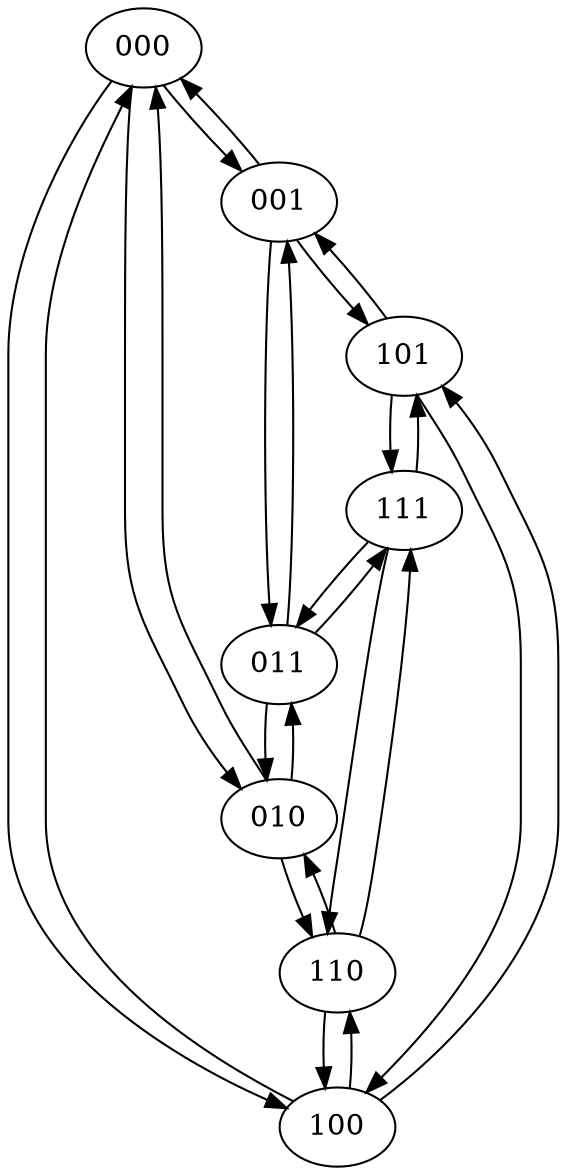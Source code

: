 digraph dsgraph {
	node [label="\N"];
	graph [bb="0,0,262,556"];
	000 [pos="65,537", width="0.75", height="0.52778"];
	001 [pos="129,463", width="0.75", height="0.52778"];
	010 [pos="129,167", width="0.75", height="0.52778"];
	011 [pos="129,241", width="0.75", height="0.52778"];
	100 [pos="159,19", width="0.75", height="0.52778"];
	101 [pos="189,389", width="0.75", height="0.52778"];
	110 [pos="159,93", width="0.75", height="0.52778"];
	111 [pos="189,315", width="0.75", height="0.52778"];
	001 -> 000 [index=1, pos="e,83.148,522.38 119.33,480.99 111.51,491.21 100.48,504.09 90.33,514.92"];
	010 -> 000 [index=2, pos="e,70.819,518.31 121.04,185.51 105.29,212.5 74,264.89 74,315 74,389 74,389 74,389 74,430.42 74,478.36 71.753,508.19"];
	000 -> 001 [index=1, pos="e,111.19,477.28 74.614,519.09 82.508,508.76 93.689,495.7 103.94,484.79"];
	011 -> 001 [index=2, pos="e,132.98,444.07 132.98,259.88 136.4,298.67 136.65,387.56 133.74,433.82"];
	000 -> 010 [index=2, pos="e,112.07,182.05 59.181,518.31 56,490.23 56,435.51 56,389 56,389 56,389 56,315 56,267.56 84.047,218.07 105.62,190.04"];
	011 -> 010 [index=1, pos="e,123.05,185.67 123.05,222.33 122.28,214.26 122.07,204.65 122.4,195.71"];
	001 -> 011 [index=2, pos="e,125.02,259.88 125.02,444.07 121.6,405.24 121.35,316.35 124.26,270.13"];
	010 -> 011 [index=1, pos="e,134.95,222.33 134.95,185.67 135.72,193.73 135.93,203.35 135.6,212.28"];
	101 -> 100 [index=1, pos="e,172.66,35.479 196.96,370.49 212.71,343.5 244,291.11 244,241 244,241 244,241 244,167 244,116.86 205.07,69.96 179.72,42.898"];
	110 -> 100 [index=2, pos="e,153.05,37.667 153.05,74.327 152.28,66.264 152.07,56.648 152.4,47.711"];
	100 -> 101 [index=1, pos="e,205.93,373.95 179.36,31.535 209.67,55.092 262,108.86 262,167 262,241 262,241 262,241 262,288.44 233.95,337.93 212.38,365.96"];
	111 -> 101 [index=2, pos="e,194.95,370.33 194.95,333.67 195.72,341.73 195.93,351.35 195.6,360.28"];
	100 -> 110 [index=2, pos="e,164.95,74.327 164.95,37.667 165.72,45.729 165.93,55.345 165.6,64.282"];
	111 -> 110 [index=1, pos="e,157.59,112.28 182.55,296.45 173.89,257.88 161.57,168.74 158.21,122.31"];
	101 -> 111 [index=2, pos="e,183.05,333.67 183.05,370.33 182.28,362.26 182.07,352.65 182.4,343.71"];
	110 -> 111 [index=1, pos="e,190.4,295.69 165.44,111.48 174.1,150.01 186.42,239.19 189.79,285.65"];
	000 -> 100 [index=3, pos="e,134.55,27.194 49.181,521.32 29.562,495.07 0,440.1 0,389 0,389 0,389 0,167 0,99.233 78.537,52.047 125.36,31.139"];
	100 -> 000 [index=3, pos="e,58.772,518.23 137.36,30.716 97.61,51.405 18,98.771 18,167 18,389 18,389 18,389 18,433.18 40.1,480.26 54.302,509.16"];
	001 -> 101 [index=3, pos="e,171.65,403.61 137.92,444.71 145.12,434.61 155.23,422 164.65,411.32"];
	101 -> 001 [index=3, pos="e,146.36,448.38 180.3,406.99 173.03,417.21 162.7,430.09 153.14,440.92"];
	010 -> 110 [index=3, pos="e,146.21,110.22 130.74,147.94 133.47,139.21 137.56,128.71 141.87,119.24"];
	110 -> 010 [index=3, pos="e,141.76,149.84 157.23,112.15 154.52,120.8 150.48,131.16 146.23,140.54"];
	011 -> 111 [index=3, pos="e,180.08,296.71 146.35,255.61 155.17,265.01 165.62,277.48 174.07,288.57"];
	111 -> 011 [index=3, pos="e,137.7,258.99 171.64,300.38 162.75,290.91 152.21,278.32 143.73,267.16"];
}
